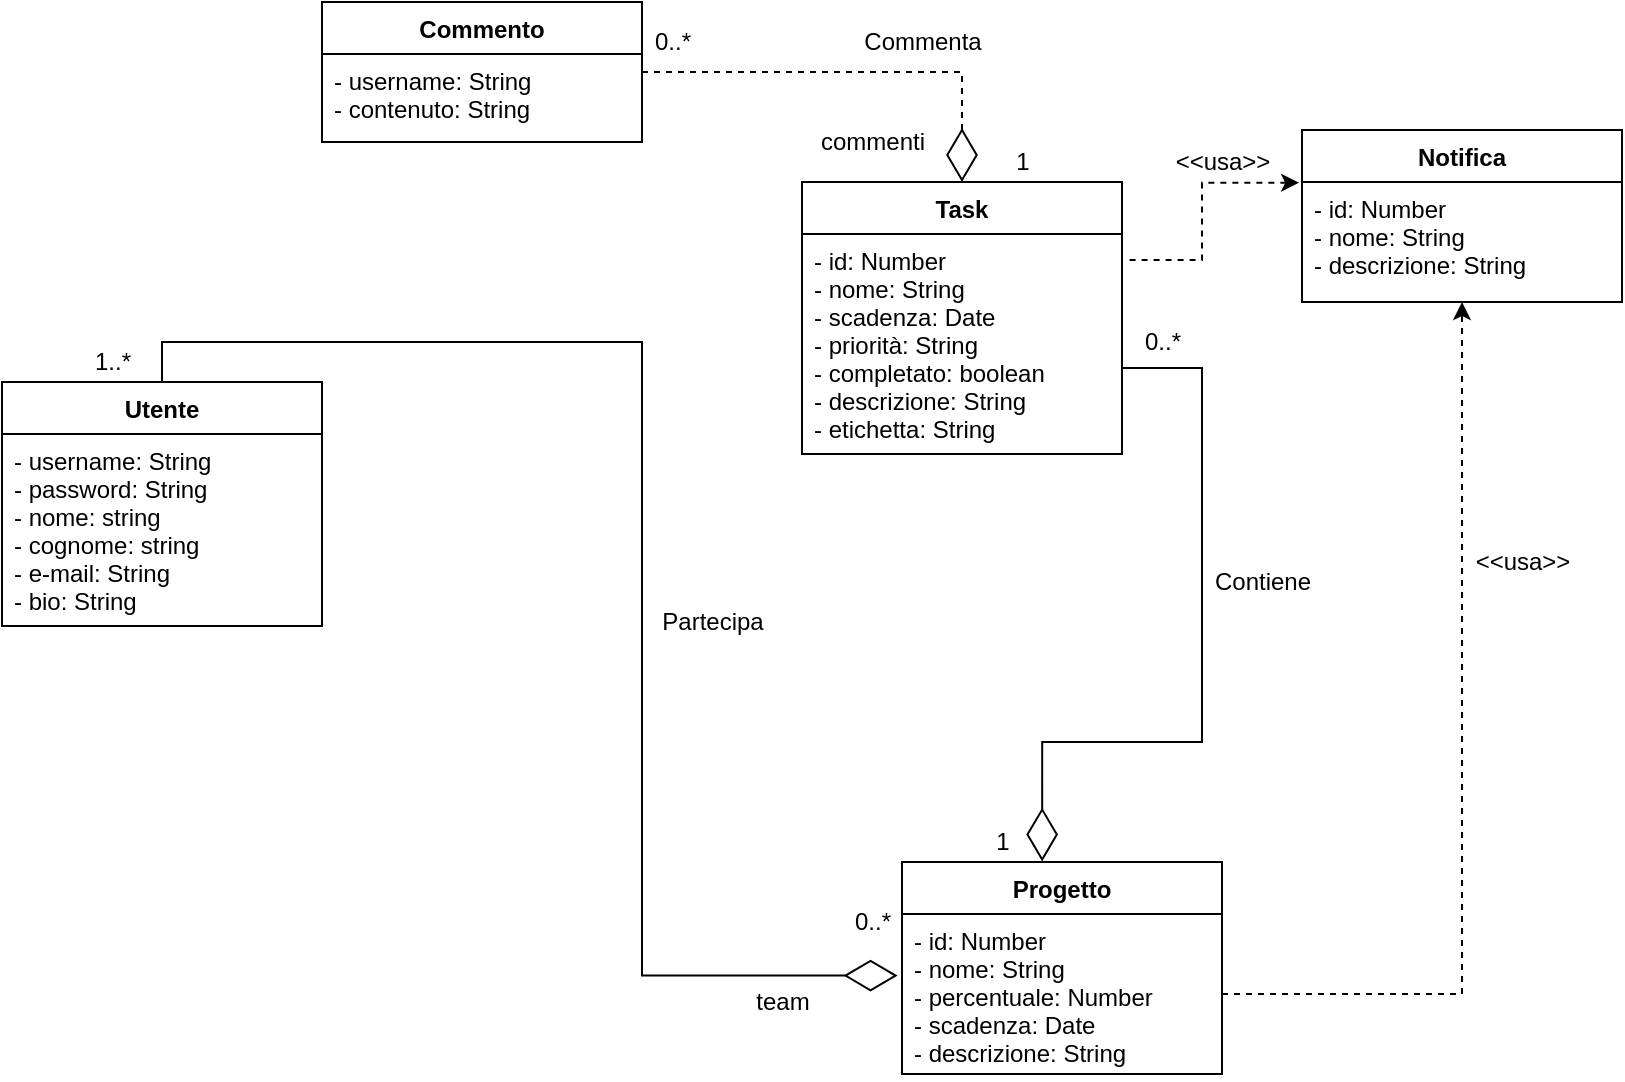 <mxfile version="14.6.13" type="device"><diagram id="WZ51epJxJDgAHRpPRc9y" name="Page-1"><mxGraphModel dx="1221" dy="1883" grid="1" gridSize="10" guides="1" tooltips="1" connect="1" arrows="1" fold="1" page="1" pageScale="1" pageWidth="827" pageHeight="1169" math="0" shadow="0"><root><mxCell id="0"/><mxCell id="1" parent="0"/><mxCell id="PaAS54F9p18WuEmalR5N-5" value="Utente" style="swimlane;fontStyle=1;align=center;verticalAlign=top;childLayout=stackLayout;horizontal=1;startSize=26;horizontalStack=0;resizeParent=1;resizeParentMax=0;resizeLast=0;collapsible=1;marginBottom=0;" parent="1" vertex="1"><mxGeometry x="120" y="100" width="160" height="122" as="geometry"/></mxCell><mxCell id="PaAS54F9p18WuEmalR5N-6" value="- username: String&#10;- password: String&#10;- nome: string&#10;- cognome: string&#10;- e-mail: String&#10;- bio: String" style="text;strokeColor=none;fillColor=none;align=left;verticalAlign=top;spacingLeft=4;spacingRight=4;overflow=hidden;rotatable=0;points=[[0,0.5],[1,0.5]];portConstraint=eastwest;" parent="PaAS54F9p18WuEmalR5N-5" vertex="1"><mxGeometry y="26" width="160" height="96" as="geometry"/></mxCell><mxCell id="PaAS54F9p18WuEmalR5N-9" value="Progetto" style="swimlane;fontStyle=1;align=center;verticalAlign=top;childLayout=stackLayout;horizontal=1;startSize=26;horizontalStack=0;resizeParent=1;resizeParentMax=0;resizeLast=0;collapsible=1;marginBottom=0;" parent="1" vertex="1"><mxGeometry x="570" y="340" width="160" height="106" as="geometry"/></mxCell><mxCell id="PaAS54F9p18WuEmalR5N-10" value="- id: Number&#10;- nome: String&#10;- percentuale: Number &#10;- scadenza: Date&#10;- descrizione: String" style="text;strokeColor=none;fillColor=none;align=left;verticalAlign=top;spacingLeft=4;spacingRight=4;overflow=hidden;rotatable=0;points=[[0,0.5],[1,0.5]];portConstraint=eastwest;" parent="PaAS54F9p18WuEmalR5N-9" vertex="1"><mxGeometry y="26" width="160" height="80" as="geometry"/></mxCell><mxCell id="4jaHzl71BQLai-gZ2_qI-2" style="edgeStyle=orthogonalEdgeStyle;rounded=0;orthogonalLoop=1;jettySize=auto;html=1;entryX=0.5;entryY=0;entryDx=0;entryDy=0;endArrow=none;endFill=0;endSize=6;startArrow=diamondThin;startFill=0;startSize=24;exitX=-0.014;exitY=0.385;exitDx=0;exitDy=0;exitPerimeter=0;" parent="1" source="PaAS54F9p18WuEmalR5N-10" target="PaAS54F9p18WuEmalR5N-5" edge="1"><mxGeometry relative="1" as="geometry"><Array as="points"><mxPoint x="440" y="397"/><mxPoint x="440" y="80"/><mxPoint x="200" y="80"/></Array><mxPoint x="560" y="397" as="sourcePoint"/></mxGeometry></mxCell><mxCell id="4jaHzl71BQLai-gZ2_qI-13" style="edgeStyle=orthogonalEdgeStyle;rounded=0;orthogonalLoop=1;jettySize=auto;html=1;exitX=0.5;exitY=0;exitDx=0;exitDy=0;entryX=1;entryY=0.5;entryDx=0;entryDy=0;endArrow=none;endFill=0;endSize=6;dashed=1;startArrow=diamondThin;startFill=0;startSize=24;" parent="1" source="PaAS54F9p18WuEmalR5N-13" target="PaAS54F9p18WuEmalR5N-25" edge="1"><mxGeometry relative="1" as="geometry"/></mxCell><mxCell id="PaAS54F9p18WuEmalR5N-13" value="Task" style="swimlane;fontStyle=1;align=center;verticalAlign=top;childLayout=stackLayout;horizontal=1;startSize=26;horizontalStack=0;resizeParent=1;resizeParentMax=0;resizeLast=0;collapsible=1;marginBottom=0;" parent="1" vertex="1"><mxGeometry x="520" width="160" height="136" as="geometry"/></mxCell><mxCell id="4jaHzl71BQLai-gZ2_qI-9" value="- id: Number&#10;- nome: String&#10;- scadenza: Date&#10;- priorità: String&#10;- completato: boolean&#10;- descrizione: String&#10;- etichetta: String" style="text;strokeColor=none;fillColor=none;align=left;verticalAlign=top;spacingLeft=4;spacingRight=4;overflow=hidden;rotatable=0;points=[[0,0.5],[1,0.5]];portConstraint=eastwest;" parent="PaAS54F9p18WuEmalR5N-13" vertex="1"><mxGeometry y="26" width="160" height="110" as="geometry"/></mxCell><mxCell id="4jaHzl71BQLai-gZ2_qI-11" style="edgeStyle=orthogonalEdgeStyle;rounded=0;orthogonalLoop=1;jettySize=auto;html=1;exitX=-0.009;exitY=0.006;exitDx=0;exitDy=0;entryX=1.01;entryY=0.11;entryDx=0;entryDy=0;entryPerimeter=0;endArrow=none;endFill=0;endSize=6;dashed=1;startArrow=classic;startFill=1;exitPerimeter=0;" parent="1" source="PaAS54F9p18WuEmalR5N-18" target="4jaHzl71BQLai-gZ2_qI-9" edge="1"><mxGeometry relative="1" as="geometry"><Array as="points"><mxPoint x="720"/><mxPoint x="720" y="39"/><mxPoint x="682" y="39"/></Array></mxGeometry></mxCell><mxCell id="PaAS54F9p18WuEmalR5N-17" value="Notifica" style="swimlane;fontStyle=1;align=center;verticalAlign=top;childLayout=stackLayout;horizontal=1;startSize=26;horizontalStack=0;resizeParent=1;resizeParentMax=0;resizeLast=0;collapsible=1;marginBottom=0;" parent="1" vertex="1"><mxGeometry x="770" y="-26" width="160" height="86" as="geometry"/></mxCell><mxCell id="PaAS54F9p18WuEmalR5N-18" value="- id: Number&#10;- nome: String&#10;- descrizione: String" style="text;strokeColor=none;fillColor=none;align=left;verticalAlign=top;spacingLeft=4;spacingRight=4;overflow=hidden;rotatable=0;points=[[0,0.5],[1,0.5]];portConstraint=eastwest;" parent="PaAS54F9p18WuEmalR5N-17" vertex="1"><mxGeometry y="26" width="160" height="60" as="geometry"/></mxCell><mxCell id="PaAS54F9p18WuEmalR5N-25" value="Commento" style="swimlane;fontStyle=1;align=center;verticalAlign=top;childLayout=stackLayout;horizontal=1;startSize=26;horizontalStack=0;resizeParent=1;resizeParentMax=0;resizeLast=0;collapsible=1;marginBottom=0;" parent="1" vertex="1"><mxGeometry x="280" y="-90" width="160" height="70" as="geometry"/></mxCell><mxCell id="PaAS54F9p18WuEmalR5N-26" value="- username: String&#10;- contenuto: String" style="text;strokeColor=none;fillColor=none;align=left;verticalAlign=top;spacingLeft=4;spacingRight=4;overflow=hidden;rotatable=0;points=[[0,0.5],[1,0.5]];portConstraint=eastwest;" parent="PaAS54F9p18WuEmalR5N-25" vertex="1"><mxGeometry y="26" width="160" height="44" as="geometry"/></mxCell><mxCell id="4jaHzl71BQLai-gZ2_qI-3" value="1..*" style="text;html=1;align=center;verticalAlign=middle;resizable=0;points=[];autosize=1;" parent="1" vertex="1"><mxGeometry x="160" y="80" width="30" height="20" as="geometry"/></mxCell><mxCell id="4jaHzl71BQLai-gZ2_qI-4" value="0..*" style="text;html=1;align=center;verticalAlign=middle;resizable=0;points=[];autosize=1;" parent="1" vertex="1"><mxGeometry x="540" y="360" width="30" height="20" as="geometry"/></mxCell><mxCell id="4jaHzl71BQLai-gZ2_qI-10" style="edgeStyle=orthogonalEdgeStyle;rounded=0;orthogonalLoop=1;jettySize=auto;html=1;exitX=1;exitY=0.5;exitDx=0;exitDy=0;endArrow=diamondThin;endFill=0;endSize=24;entryX=0.438;entryY=-0.002;entryDx=0;entryDy=0;entryPerimeter=0;" parent="1" source="4jaHzl71BQLai-gZ2_qI-9" target="PaAS54F9p18WuEmalR5N-9" edge="1"><mxGeometry relative="1" as="geometry"><mxPoint x="640" y="318" as="targetPoint"/><Array as="points"><mxPoint x="680" y="93"/><mxPoint x="720" y="93"/><mxPoint x="720" y="280"/><mxPoint x="640" y="280"/></Array></mxGeometry></mxCell><mxCell id="4jaHzl71BQLai-gZ2_qI-14" style="edgeStyle=orthogonalEdgeStyle;rounded=0;orthogonalLoop=1;jettySize=auto;html=1;exitX=1;exitY=0.5;exitDx=0;exitDy=0;endArrow=classic;endFill=1;endSize=6;dashed=1;startArrow=none;startFill=0;" parent="1" source="PaAS54F9p18WuEmalR5N-10" edge="1" target="PaAS54F9p18WuEmalR5N-18"><mxGeometry relative="1" as="geometry"><mxPoint x="847" y="70" as="targetPoint"/><Array as="points"><mxPoint x="850" y="406"/></Array></mxGeometry></mxCell><mxCell id="4jaHzl71BQLai-gZ2_qI-15" value="Partecipa" style="text;html=1;align=center;verticalAlign=middle;resizable=0;points=[];autosize=1;" parent="1" vertex="1"><mxGeometry x="440" y="210" width="70" height="20" as="geometry"/></mxCell><mxCell id="4jaHzl71BQLai-gZ2_qI-16" value="Contiene" style="text;html=1;align=center;verticalAlign=middle;resizable=0;points=[];autosize=1;" parent="1" vertex="1"><mxGeometry x="720" y="190" width="60" height="20" as="geometry"/></mxCell><mxCell id="4jaHzl71BQLai-gZ2_qI-17" value="&amp;lt;&amp;lt;usa&amp;gt;&amp;gt;" style="text;html=1;align=center;verticalAlign=middle;resizable=0;points=[];autosize=1;" parent="1" vertex="1"><mxGeometry x="850" y="180" width="60" height="20" as="geometry"/></mxCell><mxCell id="4jaHzl71BQLai-gZ2_qI-18" value="&amp;lt;&amp;lt;usa&amp;gt;&amp;gt;" style="text;html=1;align=center;verticalAlign=middle;resizable=0;points=[];autosize=1;" parent="1" vertex="1"><mxGeometry x="700" y="-20" width="60" height="20" as="geometry"/></mxCell><mxCell id="4jaHzl71BQLai-gZ2_qI-19" value="Commenta" style="text;html=1;align=center;verticalAlign=middle;resizable=0;points=[];autosize=1;" parent="1" vertex="1"><mxGeometry x="545" y="-80" width="70" height="20" as="geometry"/></mxCell><mxCell id="4jaHzl71BQLai-gZ2_qI-20" value="1" style="text;html=1;align=center;verticalAlign=middle;resizable=0;points=[];autosize=1;" parent="1" vertex="1"><mxGeometry x="610" y="320" width="20" height="20" as="geometry"/></mxCell><mxCell id="4jaHzl71BQLai-gZ2_qI-21" value="0..*" style="text;html=1;align=center;verticalAlign=middle;resizable=0;points=[];autosize=1;" parent="1" vertex="1"><mxGeometry x="685" y="70" width="30" height="20" as="geometry"/></mxCell><mxCell id="CxmK96T18WhK_FkI20SF-1" value="team" style="text;html=1;align=center;verticalAlign=middle;resizable=0;points=[];autosize=1;strokeColor=none;" vertex="1" parent="1"><mxGeometry x="490" y="400" width="40" height="20" as="geometry"/></mxCell><mxCell id="CxmK96T18WhK_FkI20SF-2" value="commenti" style="text;html=1;align=center;verticalAlign=middle;resizable=0;points=[];autosize=1;strokeColor=none;" vertex="1" parent="1"><mxGeometry x="520" y="-30" width="70" height="20" as="geometry"/></mxCell><mxCell id="CxmK96T18WhK_FkI20SF-3" value="1" style="text;html=1;align=center;verticalAlign=middle;resizable=0;points=[];autosize=1;strokeColor=none;" vertex="1" parent="1"><mxGeometry x="620" y="-20" width="20" height="20" as="geometry"/></mxCell><mxCell id="CxmK96T18WhK_FkI20SF-4" value="0..*" style="text;html=1;align=center;verticalAlign=middle;resizable=0;points=[];autosize=1;strokeColor=none;" vertex="1" parent="1"><mxGeometry x="440" y="-80" width="30" height="20" as="geometry"/></mxCell></root></mxGraphModel></diagram></mxfile>